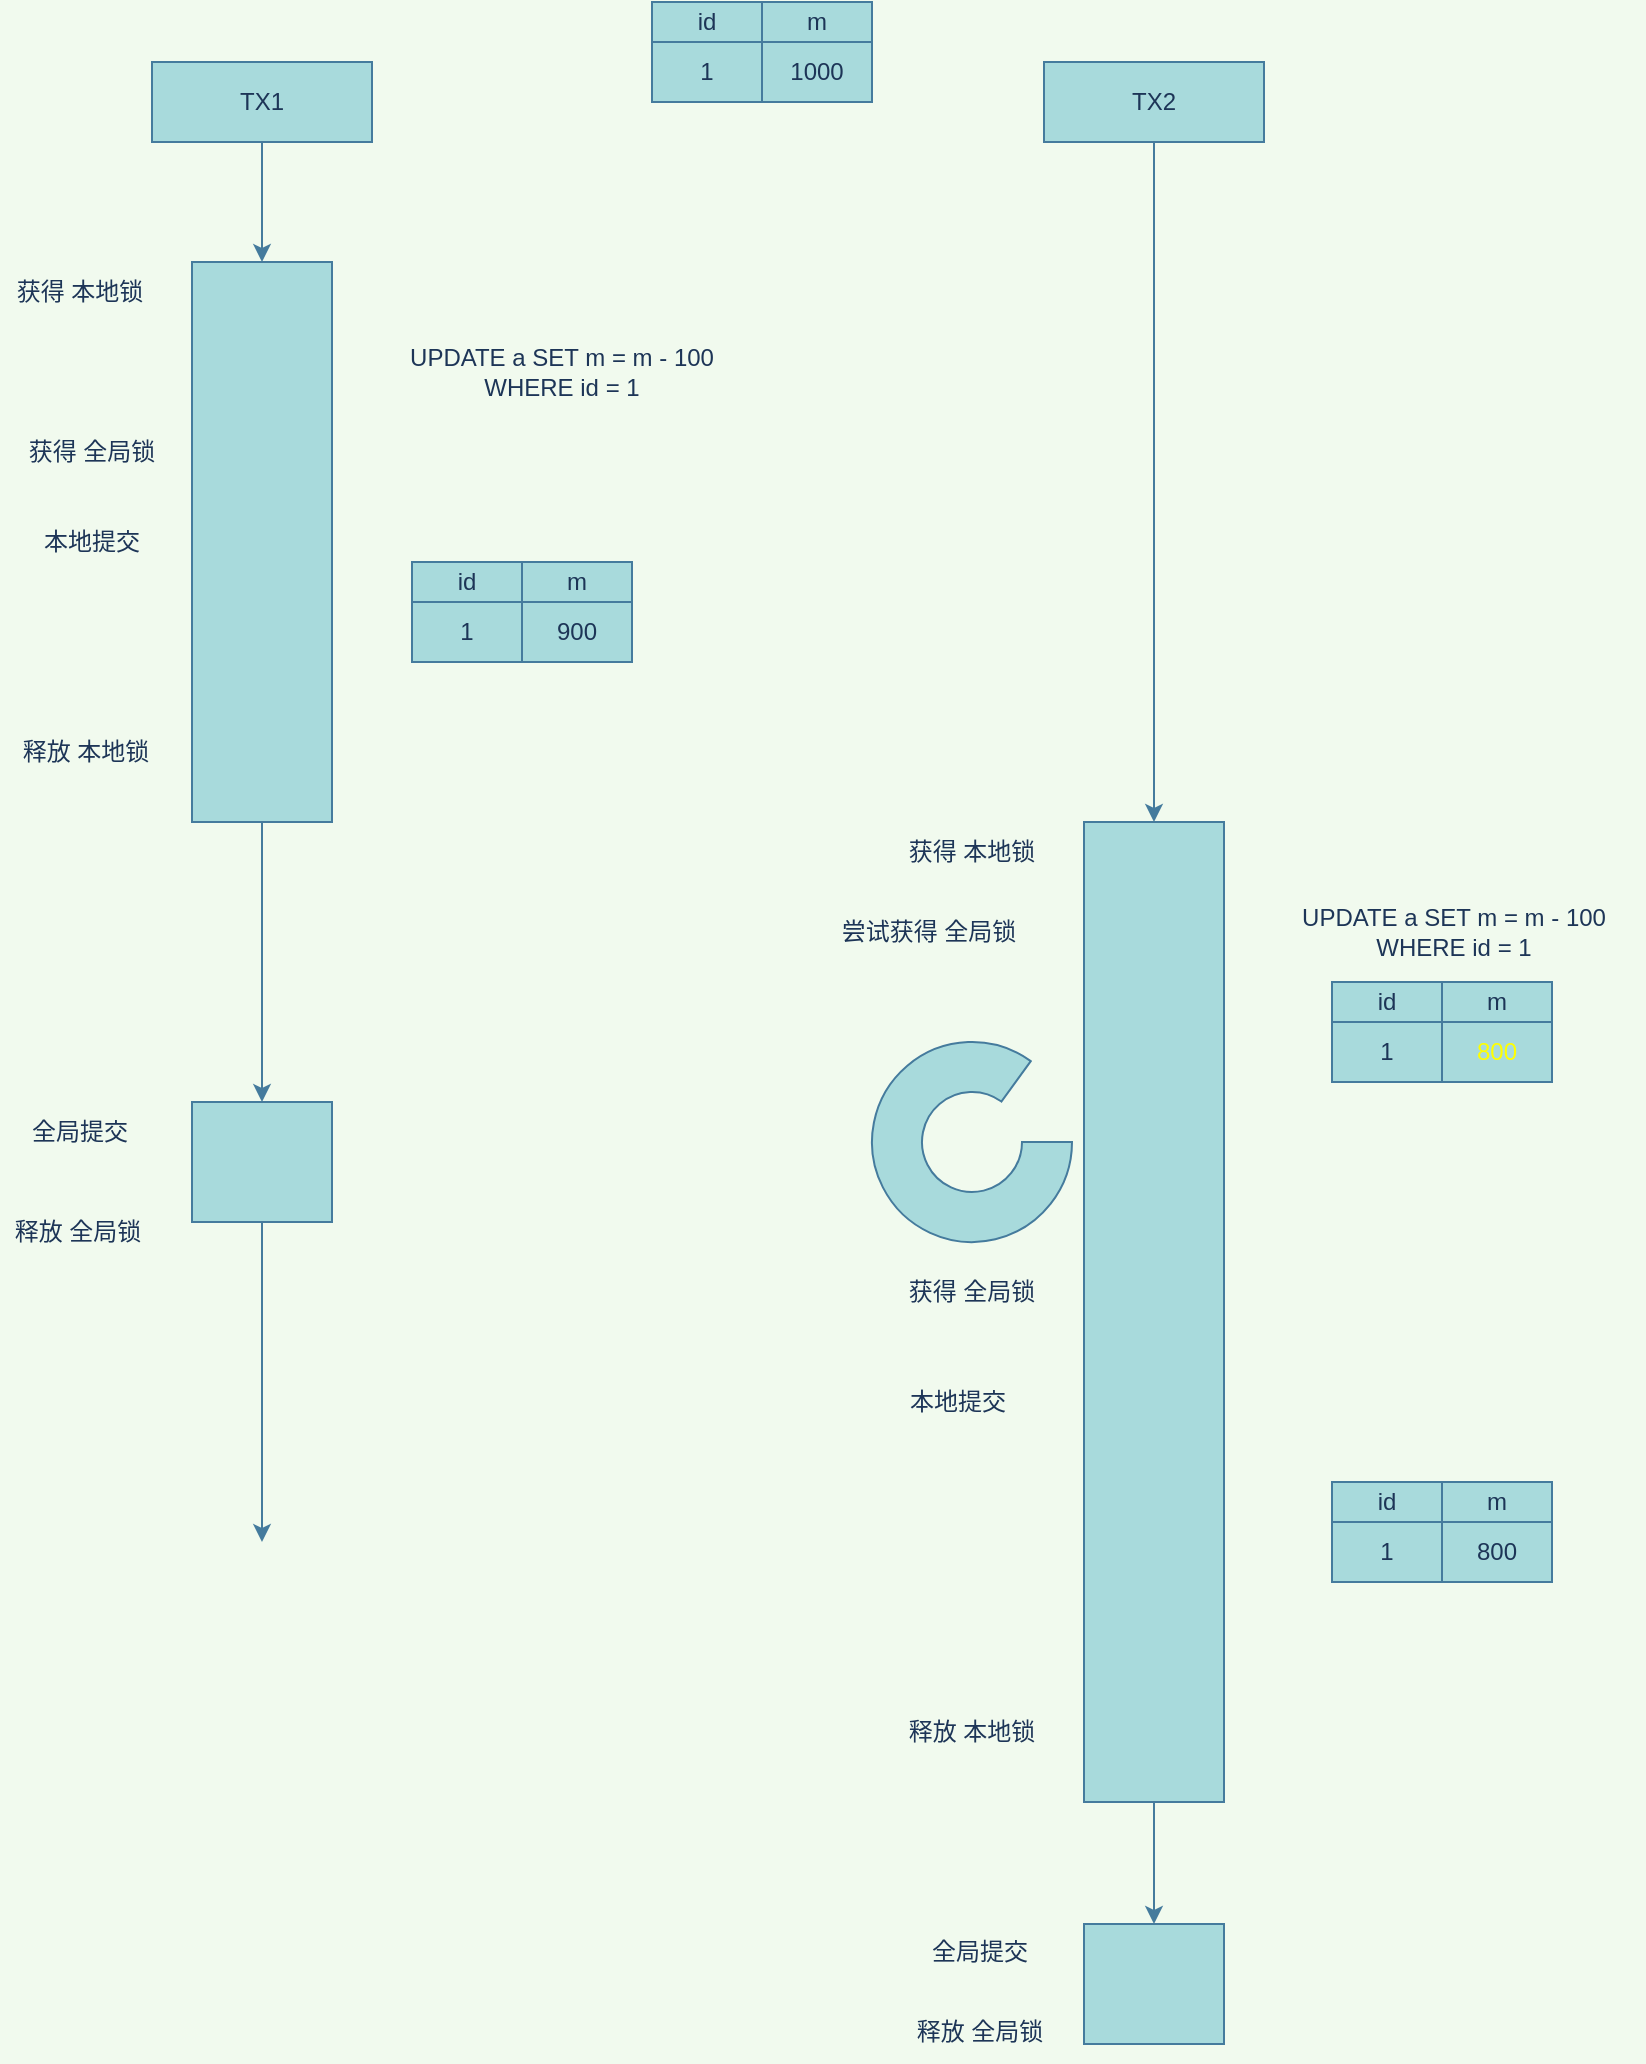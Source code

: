 <mxfile version="14.1.2" type="github" pages="2">
  <diagram name="commit" id="0783ab3e-0a74-02c8-0abd-f7b4e66b4bec">
    <mxGraphModel dx="782" dy="444" grid="1" gridSize="10" guides="1" tooltips="1" connect="1" arrows="1" fold="1" page="1" pageScale="1" pageWidth="850" pageHeight="1100" background="#F1FAEE" math="0" shadow="0">
      <root>
        <mxCell id="0" />
        <mxCell id="1" parent="0" />
        <mxCell id="d80aJWsLgKcLqTouYtsv-48" style="edgeStyle=orthogonalEdgeStyle;curved=0;rounded=1;sketch=0;orthogonalLoop=1;jettySize=auto;html=1;strokeColor=#457B9D;fillColor=#A8DADC;fontColor=#1D3557;" edge="1" parent="1" source="d80aJWsLgKcLqTouYtsv-1" target="d80aJWsLgKcLqTouYtsv-3">
          <mxGeometry relative="1" as="geometry" />
        </mxCell>
        <mxCell id="d80aJWsLgKcLqTouYtsv-1" value="TX1" style="rounded=0;whiteSpace=wrap;html=1;strokeColor=#457B9D;fillColor=#A8DADC;fontColor=#1D3557;" vertex="1" parent="1">
          <mxGeometry x="90" y="30" width="110" height="40" as="geometry" />
        </mxCell>
        <mxCell id="d80aJWsLgKcLqTouYtsv-46" style="edgeStyle=orthogonalEdgeStyle;curved=0;rounded=1;sketch=0;orthogonalLoop=1;jettySize=auto;html=1;strokeColor=#457B9D;fillColor=#A8DADC;fontColor=#1D3557;" edge="1" parent="1" source="d80aJWsLgKcLqTouYtsv-3" target="d80aJWsLgKcLqTouYtsv-40">
          <mxGeometry relative="1" as="geometry" />
        </mxCell>
        <mxCell id="d80aJWsLgKcLqTouYtsv-3" value="" style="rounded=0;whiteSpace=wrap;html=1;strokeColor=#457B9D;fillColor=#A8DADC;fontColor=#1D3557;" vertex="1" parent="1">
          <mxGeometry x="110" y="130" width="70" height="280" as="geometry" />
        </mxCell>
        <mxCell id="d80aJWsLgKcLqTouYtsv-5" value="获得 本地锁" style="text;html=1;align=center;verticalAlign=middle;whiteSpace=wrap;rounded=0;fontColor=#1D3557;" vertex="1" parent="1">
          <mxGeometry x="14" y="130" width="80" height="30" as="geometry" />
        </mxCell>
        <mxCell id="d80aJWsLgKcLqTouYtsv-7" value="UPDATE a SET m = m - 100&lt;br&gt;WHERE id = 1" style="text;html=1;strokeColor=none;fillColor=none;align=center;verticalAlign=middle;whiteSpace=wrap;rounded=0;fontColor=#1D3557;" vertex="1" parent="1">
          <mxGeometry x="200" y="170" width="190" height="30" as="geometry" />
        </mxCell>
        <mxCell id="d80aJWsLgKcLqTouYtsv-12" value="" style="shape=table;html=1;whiteSpace=wrap;startSize=0;container=1;collapsible=0;childLayout=tableLayout;strokeColor=#457B9D;fillColor=#A8DADC;fontColor=#1D3557;" vertex="1" parent="1">
          <mxGeometry x="220" y="280" width="110" height="50" as="geometry" />
        </mxCell>
        <mxCell id="d80aJWsLgKcLqTouYtsv-13" value="" style="shape=partialRectangle;html=1;whiteSpace=wrap;collapsible=0;dropTarget=0;pointerEvents=0;fillColor=none;top=0;left=0;bottom=0;right=0;points=[[0,0.5],[1,0.5]];portConstraint=eastwest;strokeColor=#457B9D;fontColor=#1D3557;" vertex="1" parent="d80aJWsLgKcLqTouYtsv-12">
          <mxGeometry width="110" height="20" as="geometry" />
        </mxCell>
        <mxCell id="d80aJWsLgKcLqTouYtsv-14" value="id" style="shape=partialRectangle;html=1;whiteSpace=wrap;connectable=0;fillColor=none;top=0;left=0;bottom=0;right=0;overflow=hidden;strokeColor=#457B9D;fontColor=#1D3557;" vertex="1" parent="d80aJWsLgKcLqTouYtsv-13">
          <mxGeometry width="55" height="20" as="geometry" />
        </mxCell>
        <mxCell id="d80aJWsLgKcLqTouYtsv-15" value="m" style="shape=partialRectangle;html=1;whiteSpace=wrap;connectable=0;fillColor=none;top=0;left=0;bottom=0;right=0;overflow=hidden;strokeColor=#457B9D;fontColor=#1D3557;" vertex="1" parent="d80aJWsLgKcLqTouYtsv-13">
          <mxGeometry x="55" width="55" height="20" as="geometry" />
        </mxCell>
        <mxCell id="d80aJWsLgKcLqTouYtsv-25" value="" style="shape=partialRectangle;html=1;whiteSpace=wrap;collapsible=0;dropTarget=0;pointerEvents=0;fillColor=none;top=0;left=0;bottom=0;right=0;points=[[0,0.5],[1,0.5]];portConstraint=eastwest;strokeColor=#457B9D;fontColor=#1D3557;" vertex="1" parent="d80aJWsLgKcLqTouYtsv-12">
          <mxGeometry y="20" width="110" height="30" as="geometry" />
        </mxCell>
        <mxCell id="d80aJWsLgKcLqTouYtsv-26" value="1" style="shape=partialRectangle;html=1;whiteSpace=wrap;connectable=0;fillColor=none;top=0;left=0;bottom=0;right=0;overflow=hidden;strokeColor=#457B9D;fontColor=#1D3557;" vertex="1" parent="d80aJWsLgKcLqTouYtsv-25">
          <mxGeometry width="55" height="30" as="geometry" />
        </mxCell>
        <mxCell id="d80aJWsLgKcLqTouYtsv-27" value="900" style="shape=partialRectangle;html=1;whiteSpace=wrap;connectable=0;fillColor=none;top=0;left=0;bottom=0;right=0;overflow=hidden;strokeColor=#457B9D;fontColor=#1D3557;" vertex="1" parent="d80aJWsLgKcLqTouYtsv-25">
          <mxGeometry x="55" width="55" height="30" as="geometry" />
        </mxCell>
        <mxCell id="d80aJWsLgKcLqTouYtsv-35" value="获得 全局锁" style="text;html=1;strokeColor=none;fillColor=none;align=center;verticalAlign=middle;whiteSpace=wrap;rounded=0;sketch=0;fontColor=#1D3557;" vertex="1" parent="1">
          <mxGeometry x="23" y="210" width="74" height="30" as="geometry" />
        </mxCell>
        <mxCell id="d80aJWsLgKcLqTouYtsv-36" value="本地提交" style="text;html=1;strokeColor=none;fillColor=none;align=center;verticalAlign=middle;whiteSpace=wrap;rounded=0;sketch=0;fontColor=#1D3557;" vertex="1" parent="1">
          <mxGeometry x="30" y="260" width="60" height="20" as="geometry" />
        </mxCell>
        <mxCell id="d80aJWsLgKcLqTouYtsv-38" value="释放 本地锁" style="text;html=1;strokeColor=none;fillColor=none;align=center;verticalAlign=middle;whiteSpace=wrap;rounded=0;sketch=0;fontColor=#1D3557;" vertex="1" parent="1">
          <mxGeometry x="20" y="360" width="74" height="30" as="geometry" />
        </mxCell>
        <mxCell id="d80aJWsLgKcLqTouYtsv-47" style="edgeStyle=orthogonalEdgeStyle;curved=0;rounded=1;sketch=0;orthogonalLoop=1;jettySize=auto;html=1;strokeColor=#457B9D;fillColor=#A8DADC;fontColor=#1D3557;" edge="1" parent="1" source="d80aJWsLgKcLqTouYtsv-40">
          <mxGeometry relative="1" as="geometry">
            <mxPoint x="145" y="770" as="targetPoint" />
          </mxGeometry>
        </mxCell>
        <mxCell id="d80aJWsLgKcLqTouYtsv-40" value="" style="rounded=0;whiteSpace=wrap;html=1;sketch=0;strokeColor=#457B9D;fillColor=#A8DADC;fontColor=#1D3557;" vertex="1" parent="1">
          <mxGeometry x="110" y="550" width="70" height="60" as="geometry" />
        </mxCell>
        <mxCell id="d80aJWsLgKcLqTouYtsv-43" value="全局提交" style="text;html=1;strokeColor=none;fillColor=none;align=center;verticalAlign=middle;whiteSpace=wrap;rounded=0;sketch=0;fontColor=#1D3557;" vertex="1" parent="1">
          <mxGeometry x="17" y="550" width="74" height="30" as="geometry" />
        </mxCell>
        <mxCell id="d80aJWsLgKcLqTouYtsv-44" value="释放 全局锁" style="text;html=1;strokeColor=none;fillColor=none;align=center;verticalAlign=middle;whiteSpace=wrap;rounded=0;sketch=0;fontColor=#1D3557;" vertex="1" parent="1">
          <mxGeometry x="16" y="600" width="74" height="30" as="geometry" />
        </mxCell>
        <mxCell id="d80aJWsLgKcLqTouYtsv-49" style="edgeStyle=orthogonalEdgeStyle;curved=0;rounded=1;sketch=0;orthogonalLoop=1;jettySize=auto;html=1;strokeColor=#457B9D;fillColor=#A8DADC;fontColor=#1D3557;" edge="1" parent="1" source="d80aJWsLgKcLqTouYtsv-50" target="d80aJWsLgKcLqTouYtsv-52">
          <mxGeometry relative="1" as="geometry" />
        </mxCell>
        <mxCell id="d80aJWsLgKcLqTouYtsv-50" value="TX2" style="rounded=0;whiteSpace=wrap;html=1;strokeColor=#457B9D;fillColor=#A8DADC;fontColor=#1D3557;" vertex="1" parent="1">
          <mxGeometry x="536" y="30" width="110" height="40" as="geometry" />
        </mxCell>
        <mxCell id="d80aJWsLgKcLqTouYtsv-51" style="edgeStyle=orthogonalEdgeStyle;curved=0;rounded=1;sketch=0;orthogonalLoop=1;jettySize=auto;html=1;strokeColor=#457B9D;fillColor=#A8DADC;fontColor=#1D3557;" edge="1" parent="1" source="d80aJWsLgKcLqTouYtsv-52" target="d80aJWsLgKcLqTouYtsv-66">
          <mxGeometry relative="1" as="geometry" />
        </mxCell>
        <mxCell id="d80aJWsLgKcLqTouYtsv-52" value="" style="rounded=0;whiteSpace=wrap;html=1;strokeColor=#457B9D;fillColor=#A8DADC;fontColor=#1D3557;" vertex="1" parent="1">
          <mxGeometry x="556" y="410" width="70" height="490" as="geometry" />
        </mxCell>
        <mxCell id="d80aJWsLgKcLqTouYtsv-53" value="获得 本地锁" style="text;html=1;align=center;verticalAlign=middle;whiteSpace=wrap;rounded=0;fontColor=#1D3557;" vertex="1" parent="1">
          <mxGeometry x="460" y="410" width="80" height="30" as="geometry" />
        </mxCell>
        <mxCell id="d80aJWsLgKcLqTouYtsv-54" value="UPDATE a SET m = m - 100&lt;br&gt;WHERE id = 1" style="text;html=1;strokeColor=none;fillColor=none;align=center;verticalAlign=middle;whiteSpace=wrap;rounded=0;fontColor=#1D3557;" vertex="1" parent="1">
          <mxGeometry x="646" y="450" width="190" height="30" as="geometry" />
        </mxCell>
        <mxCell id="d80aJWsLgKcLqTouYtsv-55" value="" style="shape=table;html=1;whiteSpace=wrap;startSize=0;container=1;collapsible=0;childLayout=tableLayout;strokeColor=#457B9D;fillColor=#A8DADC;fontColor=#1D3557;" vertex="1" parent="1">
          <mxGeometry x="680" y="740" width="110" height="50" as="geometry" />
        </mxCell>
        <mxCell id="d80aJWsLgKcLqTouYtsv-56" value="" style="shape=partialRectangle;html=1;whiteSpace=wrap;collapsible=0;dropTarget=0;pointerEvents=0;fillColor=none;top=0;left=0;bottom=0;right=0;points=[[0,0.5],[1,0.5]];portConstraint=eastwest;strokeColor=#457B9D;fontColor=#1D3557;" vertex="1" parent="d80aJWsLgKcLqTouYtsv-55">
          <mxGeometry width="110" height="20" as="geometry" />
        </mxCell>
        <mxCell id="d80aJWsLgKcLqTouYtsv-57" value="id" style="shape=partialRectangle;html=1;whiteSpace=wrap;connectable=0;fillColor=none;top=0;left=0;bottom=0;right=0;overflow=hidden;strokeColor=#457B9D;fontColor=#1D3557;" vertex="1" parent="d80aJWsLgKcLqTouYtsv-56">
          <mxGeometry width="55" height="20" as="geometry" />
        </mxCell>
        <mxCell id="d80aJWsLgKcLqTouYtsv-58" value="m" style="shape=partialRectangle;html=1;whiteSpace=wrap;connectable=0;fillColor=none;top=0;left=0;bottom=0;right=0;overflow=hidden;strokeColor=#457B9D;fontColor=#1D3557;" vertex="1" parent="d80aJWsLgKcLqTouYtsv-56">
          <mxGeometry x="55" width="55" height="20" as="geometry" />
        </mxCell>
        <mxCell id="d80aJWsLgKcLqTouYtsv-59" value="" style="shape=partialRectangle;html=1;whiteSpace=wrap;collapsible=0;dropTarget=0;pointerEvents=0;fillColor=none;top=0;left=0;bottom=0;right=0;points=[[0,0.5],[1,0.5]];portConstraint=eastwest;strokeColor=#457B9D;fontColor=#1D3557;" vertex="1" parent="d80aJWsLgKcLqTouYtsv-55">
          <mxGeometry y="20" width="110" height="30" as="geometry" />
        </mxCell>
        <mxCell id="d80aJWsLgKcLqTouYtsv-60" value="1" style="shape=partialRectangle;html=1;whiteSpace=wrap;connectable=0;fillColor=none;top=0;left=0;bottom=0;right=0;overflow=hidden;strokeColor=#457B9D;fontColor=#1D3557;" vertex="1" parent="d80aJWsLgKcLqTouYtsv-59">
          <mxGeometry width="55" height="30" as="geometry" />
        </mxCell>
        <mxCell id="d80aJWsLgKcLqTouYtsv-61" value="800" style="shape=partialRectangle;html=1;whiteSpace=wrap;connectable=0;fillColor=none;top=0;left=0;bottom=0;right=0;overflow=hidden;strokeColor=#457B9D;fontColor=#1D3557;" vertex="1" parent="d80aJWsLgKcLqTouYtsv-59">
          <mxGeometry x="55" width="55" height="30" as="geometry" />
        </mxCell>
        <mxCell id="d80aJWsLgKcLqTouYtsv-62" value="获得 全局锁" style="text;html=1;strokeColor=none;fillColor=none;align=center;verticalAlign=middle;whiteSpace=wrap;rounded=0;sketch=0;fontColor=#1D3557;" vertex="1" parent="1">
          <mxGeometry x="463" y="630" width="74" height="30" as="geometry" />
        </mxCell>
        <mxCell id="d80aJWsLgKcLqTouYtsv-63" value="本地提交" style="text;html=1;strokeColor=none;fillColor=none;align=center;verticalAlign=middle;whiteSpace=wrap;rounded=0;sketch=0;fontColor=#1D3557;" vertex="1" parent="1">
          <mxGeometry x="463" y="690" width="60" height="20" as="geometry" />
        </mxCell>
        <mxCell id="d80aJWsLgKcLqTouYtsv-64" value="释放 本地锁" style="text;html=1;strokeColor=none;fillColor=none;align=center;verticalAlign=middle;whiteSpace=wrap;rounded=0;sketch=0;fontColor=#1D3557;" vertex="1" parent="1">
          <mxGeometry x="463" y="850" width="74" height="30" as="geometry" />
        </mxCell>
        <mxCell id="d80aJWsLgKcLqTouYtsv-66" value="" style="rounded=0;whiteSpace=wrap;html=1;sketch=0;strokeColor=#457B9D;fillColor=#A8DADC;fontColor=#1D3557;" vertex="1" parent="1">
          <mxGeometry x="556" y="961" width="70" height="60" as="geometry" />
        </mxCell>
        <mxCell id="d80aJWsLgKcLqTouYtsv-67" value="全局提交" style="text;html=1;strokeColor=none;fillColor=none;align=center;verticalAlign=middle;whiteSpace=wrap;rounded=0;sketch=0;fontColor=#1D3557;" vertex="1" parent="1">
          <mxGeometry x="467" y="960" width="74" height="30" as="geometry" />
        </mxCell>
        <mxCell id="d80aJWsLgKcLqTouYtsv-68" value="释放 全局锁" style="text;html=1;strokeColor=none;fillColor=none;align=center;verticalAlign=middle;whiteSpace=wrap;rounded=0;sketch=0;fontColor=#1D3557;" vertex="1" parent="1">
          <mxGeometry x="467" y="1000" width="74" height="30" as="geometry" />
        </mxCell>
        <mxCell id="d80aJWsLgKcLqTouYtsv-69" value="" style="shape=table;html=1;whiteSpace=wrap;startSize=0;container=1;collapsible=0;childLayout=tableLayout;strokeColor=#457B9D;fillColor=#A8DADC;fontColor=#1D3557;" vertex="1" parent="1">
          <mxGeometry x="340" width="110" height="50" as="geometry" />
        </mxCell>
        <mxCell id="d80aJWsLgKcLqTouYtsv-70" value="" style="shape=partialRectangle;html=1;whiteSpace=wrap;collapsible=0;dropTarget=0;pointerEvents=0;fillColor=none;top=0;left=0;bottom=0;right=0;points=[[0,0.5],[1,0.5]];portConstraint=eastwest;strokeColor=#457B9D;fontColor=#1D3557;" vertex="1" parent="d80aJWsLgKcLqTouYtsv-69">
          <mxGeometry width="110" height="20" as="geometry" />
        </mxCell>
        <mxCell id="d80aJWsLgKcLqTouYtsv-71" value="id" style="shape=partialRectangle;html=1;whiteSpace=wrap;connectable=0;fillColor=none;top=0;left=0;bottom=0;right=0;overflow=hidden;strokeColor=#457B9D;fontColor=#1D3557;" vertex="1" parent="d80aJWsLgKcLqTouYtsv-70">
          <mxGeometry width="55" height="20" as="geometry" />
        </mxCell>
        <mxCell id="d80aJWsLgKcLqTouYtsv-72" value="m" style="shape=partialRectangle;html=1;whiteSpace=wrap;connectable=0;fillColor=none;top=0;left=0;bottom=0;right=0;overflow=hidden;strokeColor=#457B9D;fontColor=#1D3557;" vertex="1" parent="d80aJWsLgKcLqTouYtsv-70">
          <mxGeometry x="55" width="55" height="20" as="geometry" />
        </mxCell>
        <mxCell id="d80aJWsLgKcLqTouYtsv-73" value="" style="shape=partialRectangle;html=1;whiteSpace=wrap;collapsible=0;dropTarget=0;pointerEvents=0;fillColor=none;top=0;left=0;bottom=0;right=0;points=[[0,0.5],[1,0.5]];portConstraint=eastwest;strokeColor=#457B9D;fontColor=#1D3557;" vertex="1" parent="d80aJWsLgKcLqTouYtsv-69">
          <mxGeometry y="20" width="110" height="30" as="geometry" />
        </mxCell>
        <mxCell id="d80aJWsLgKcLqTouYtsv-74" value="1" style="shape=partialRectangle;html=1;whiteSpace=wrap;connectable=0;fillColor=none;top=0;left=0;bottom=0;right=0;overflow=hidden;strokeColor=#457B9D;fontColor=#1D3557;" vertex="1" parent="d80aJWsLgKcLqTouYtsv-73">
          <mxGeometry width="55" height="30" as="geometry" />
        </mxCell>
        <mxCell id="d80aJWsLgKcLqTouYtsv-75" value="1000" style="shape=partialRectangle;html=1;whiteSpace=wrap;connectable=0;fillColor=none;top=0;left=0;bottom=0;right=0;overflow=hidden;strokeColor=#457B9D;fontColor=#1D3557;" vertex="1" parent="d80aJWsLgKcLqTouYtsv-73">
          <mxGeometry x="55" width="55" height="30" as="geometry" />
        </mxCell>
        <mxCell id="d80aJWsLgKcLqTouYtsv-79" value="" style="verticalLabelPosition=bottom;verticalAlign=top;html=1;shape=mxgraph.basic.partConcEllipse;startAngle=0.25;endAngle=0.1;arcWidth=0.5;rounded=0;sketch=0;strokeColor=#457B9D;fillColor=#A8DADC;fontColor=#1D3557;" vertex="1" parent="1">
          <mxGeometry x="450" y="520" width="100" height="100" as="geometry" />
        </mxCell>
        <mxCell id="d80aJWsLgKcLqTouYtsv-80" value="尝试获得 全局锁" style="text;html=1;strokeColor=none;fillColor=none;align=center;verticalAlign=middle;whiteSpace=wrap;rounded=0;sketch=0;fontColor=#1D3557;" vertex="1" parent="1">
          <mxGeometry x="417" y="455" width="123" height="20" as="geometry" />
        </mxCell>
        <mxCell id="d80aJWsLgKcLqTouYtsv-82" value="" style="shape=table;html=1;whiteSpace=wrap;startSize=0;container=1;collapsible=0;childLayout=tableLayout;strokeColor=#457B9D;fillColor=#A8DADC;fontColor=#1D3557;" vertex="1" parent="1">
          <mxGeometry x="680" y="490" width="110" height="50" as="geometry" />
        </mxCell>
        <mxCell id="d80aJWsLgKcLqTouYtsv-83" value="" style="shape=partialRectangle;html=1;whiteSpace=wrap;collapsible=0;dropTarget=0;pointerEvents=0;fillColor=none;top=0;left=0;bottom=0;right=0;points=[[0,0.5],[1,0.5]];portConstraint=eastwest;strokeColor=#457B9D;fontColor=#1D3557;" vertex="1" parent="d80aJWsLgKcLqTouYtsv-82">
          <mxGeometry width="110" height="20" as="geometry" />
        </mxCell>
        <mxCell id="d80aJWsLgKcLqTouYtsv-84" value="id" style="shape=partialRectangle;html=1;whiteSpace=wrap;connectable=0;fillColor=none;top=0;left=0;bottom=0;right=0;overflow=hidden;strokeColor=#457B9D;fontColor=#1D3557;" vertex="1" parent="d80aJWsLgKcLqTouYtsv-83">
          <mxGeometry width="55" height="20" as="geometry" />
        </mxCell>
        <mxCell id="d80aJWsLgKcLqTouYtsv-85" value="m" style="shape=partialRectangle;html=1;whiteSpace=wrap;connectable=0;fillColor=none;top=0;left=0;bottom=0;right=0;overflow=hidden;strokeColor=#457B9D;fontColor=#1D3557;" vertex="1" parent="d80aJWsLgKcLqTouYtsv-83">
          <mxGeometry x="55" width="55" height="20" as="geometry" />
        </mxCell>
        <mxCell id="d80aJWsLgKcLqTouYtsv-86" value="" style="shape=partialRectangle;html=1;whiteSpace=wrap;collapsible=0;dropTarget=0;pointerEvents=0;fillColor=none;top=0;left=0;bottom=0;right=0;points=[[0,0.5],[1,0.5]];portConstraint=eastwest;strokeColor=#457B9D;fontColor=#1D3557;" vertex="1" parent="d80aJWsLgKcLqTouYtsv-82">
          <mxGeometry y="20" width="110" height="30" as="geometry" />
        </mxCell>
        <mxCell id="d80aJWsLgKcLqTouYtsv-87" value="1" style="shape=partialRectangle;html=1;whiteSpace=wrap;connectable=0;fillColor=none;top=0;left=0;bottom=0;right=0;overflow=hidden;strokeColor=#457B9D;fontColor=#1D3557;" vertex="1" parent="d80aJWsLgKcLqTouYtsv-86">
          <mxGeometry width="55" height="30" as="geometry" />
        </mxCell>
        <mxCell id="d80aJWsLgKcLqTouYtsv-88" value="&lt;font color=&quot;#ffff00&quot;&gt;800&lt;/font&gt;" style="shape=partialRectangle;html=1;whiteSpace=wrap;connectable=0;fillColor=none;top=0;left=0;bottom=0;right=0;overflow=hidden;strokeColor=#457B9D;fontColor=#1D3557;" vertex="1" parent="d80aJWsLgKcLqTouYtsv-86">
          <mxGeometry x="55" width="55" height="30" as="geometry" />
        </mxCell>
      </root>
    </mxGraphModel>
  </diagram>
  <diagram id="9FPhu9gmTGINPvm7r6Ce" name="rollback">
    <mxGraphModel dx="782" dy="444" grid="1" gridSize="10" guides="1" tooltips="1" connect="1" arrows="1" fold="1" page="1" pageScale="1" pageWidth="827" pageHeight="1169" background="#F1FAEE" math="0" shadow="0">
      <root>
        <mxCell id="bCaOriFwhjmquvBSGvFn-0" />
        <mxCell id="bCaOriFwhjmquvBSGvFn-1" parent="bCaOriFwhjmquvBSGvFn-0" />
        <mxCell id="baPdYm3olynFZehABaBt-0" style="edgeStyle=orthogonalEdgeStyle;curved=0;rounded=1;sketch=0;orthogonalLoop=1;jettySize=auto;html=1;strokeColor=#457B9D;fillColor=#A8DADC;fontColor=#1D3557;labelBackgroundColor=#F1FAEE;" edge="1" parent="bCaOriFwhjmquvBSGvFn-1" source="baPdYm3olynFZehABaBt-1" target="baPdYm3olynFZehABaBt-3">
          <mxGeometry relative="1" as="geometry" />
        </mxCell>
        <mxCell id="baPdYm3olynFZehABaBt-1" value="TX1" style="rounded=0;whiteSpace=wrap;html=1;strokeColor=#457B9D;fillColor=#A8DADC;fontColor=#1D3557;" vertex="1" parent="bCaOriFwhjmquvBSGvFn-1">
          <mxGeometry x="90" y="30" width="110" height="40" as="geometry" />
        </mxCell>
        <mxCell id="baPdYm3olynFZehABaBt-2" style="edgeStyle=orthogonalEdgeStyle;curved=0;rounded=1;sketch=0;orthogonalLoop=1;jettySize=auto;html=1;strokeColor=#457B9D;fillColor=#A8DADC;fontColor=#1D3557;labelBackgroundColor=#F1FAEE;" edge="1" parent="bCaOriFwhjmquvBSGvFn-1" source="baPdYm3olynFZehABaBt-3" target="baPdYm3olynFZehABaBt-17">
          <mxGeometry relative="1" as="geometry" />
        </mxCell>
        <mxCell id="baPdYm3olynFZehABaBt-3" value="" style="rounded=0;whiteSpace=wrap;html=1;strokeColor=#457B9D;fillColor=#A8DADC;fontColor=#1D3557;" vertex="1" parent="bCaOriFwhjmquvBSGvFn-1">
          <mxGeometry x="110" y="130" width="70" height="280" as="geometry" />
        </mxCell>
        <mxCell id="baPdYm3olynFZehABaBt-4" value="获得 本地锁" style="text;html=1;align=center;verticalAlign=middle;whiteSpace=wrap;rounded=0;fontColor=#1D3557;" vertex="1" parent="bCaOriFwhjmquvBSGvFn-1">
          <mxGeometry x="14" y="130" width="80" height="30" as="geometry" />
        </mxCell>
        <mxCell id="baPdYm3olynFZehABaBt-5" value="UPDATE a SET m = m - 100&lt;br&gt;WHERE id = 1" style="text;html=1;strokeColor=none;fillColor=none;align=center;verticalAlign=middle;whiteSpace=wrap;rounded=0;fontColor=#1D3557;" vertex="1" parent="bCaOriFwhjmquvBSGvFn-1">
          <mxGeometry x="200" y="170" width="190" height="30" as="geometry" />
        </mxCell>
        <mxCell id="baPdYm3olynFZehABaBt-6" value="" style="shape=table;html=1;whiteSpace=wrap;startSize=0;container=1;collapsible=0;childLayout=tableLayout;strokeColor=#457B9D;fillColor=#A8DADC;fontColor=#1D3557;" vertex="1" parent="bCaOriFwhjmquvBSGvFn-1">
          <mxGeometry x="220" y="280" width="110" height="50" as="geometry" />
        </mxCell>
        <mxCell id="baPdYm3olynFZehABaBt-7" value="" style="shape=partialRectangle;html=1;whiteSpace=wrap;collapsible=0;dropTarget=0;pointerEvents=0;fillColor=none;top=0;left=0;bottom=0;right=0;points=[[0,0.5],[1,0.5]];portConstraint=eastwest;strokeColor=#457B9D;fontColor=#1D3557;" vertex="1" parent="baPdYm3olynFZehABaBt-6">
          <mxGeometry width="110" height="20" as="geometry" />
        </mxCell>
        <mxCell id="baPdYm3olynFZehABaBt-8" value="id" style="shape=partialRectangle;html=1;whiteSpace=wrap;connectable=0;fillColor=none;top=0;left=0;bottom=0;right=0;overflow=hidden;strokeColor=#457B9D;fontColor=#1D3557;" vertex="1" parent="baPdYm3olynFZehABaBt-7">
          <mxGeometry width="55" height="20" as="geometry" />
        </mxCell>
        <mxCell id="baPdYm3olynFZehABaBt-9" value="m" style="shape=partialRectangle;html=1;whiteSpace=wrap;connectable=0;fillColor=none;top=0;left=0;bottom=0;right=0;overflow=hidden;strokeColor=#457B9D;fontColor=#1D3557;" vertex="1" parent="baPdYm3olynFZehABaBt-7">
          <mxGeometry x="55" width="55" height="20" as="geometry" />
        </mxCell>
        <mxCell id="baPdYm3olynFZehABaBt-10" value="" style="shape=partialRectangle;html=1;whiteSpace=wrap;collapsible=0;dropTarget=0;pointerEvents=0;fillColor=none;top=0;left=0;bottom=0;right=0;points=[[0,0.5],[1,0.5]];portConstraint=eastwest;strokeColor=#457B9D;fontColor=#1D3557;" vertex="1" parent="baPdYm3olynFZehABaBt-6">
          <mxGeometry y="20" width="110" height="30" as="geometry" />
        </mxCell>
        <mxCell id="baPdYm3olynFZehABaBt-11" value="1" style="shape=partialRectangle;html=1;whiteSpace=wrap;connectable=0;fillColor=none;top=0;left=0;bottom=0;right=0;overflow=hidden;strokeColor=#457B9D;fontColor=#1D3557;" vertex="1" parent="baPdYm3olynFZehABaBt-10">
          <mxGeometry width="55" height="30" as="geometry" />
        </mxCell>
        <mxCell id="baPdYm3olynFZehABaBt-12" value="900" style="shape=partialRectangle;html=1;whiteSpace=wrap;connectable=0;fillColor=none;top=0;left=0;bottom=0;right=0;overflow=hidden;strokeColor=#457B9D;fontColor=#1D3557;" vertex="1" parent="baPdYm3olynFZehABaBt-10">
          <mxGeometry x="55" width="55" height="30" as="geometry" />
        </mxCell>
        <mxCell id="baPdYm3olynFZehABaBt-13" value="获得 全局锁" style="text;html=1;strokeColor=none;fillColor=none;align=center;verticalAlign=middle;whiteSpace=wrap;rounded=0;sketch=0;fontColor=#1D3557;" vertex="1" parent="bCaOriFwhjmquvBSGvFn-1">
          <mxGeometry x="23" y="210" width="74" height="30" as="geometry" />
        </mxCell>
        <mxCell id="baPdYm3olynFZehABaBt-14" value="本地提交" style="text;html=1;strokeColor=none;fillColor=none;align=center;verticalAlign=middle;whiteSpace=wrap;rounded=0;sketch=0;fontColor=#1D3557;" vertex="1" parent="bCaOriFwhjmquvBSGvFn-1">
          <mxGeometry x="30" y="260" width="60" height="20" as="geometry" />
        </mxCell>
        <mxCell id="baPdYm3olynFZehABaBt-15" value="释放 本地锁" style="text;html=1;strokeColor=none;fillColor=none;align=center;verticalAlign=middle;whiteSpace=wrap;rounded=0;sketch=0;fontColor=#1D3557;" vertex="1" parent="bCaOriFwhjmquvBSGvFn-1">
          <mxGeometry x="20" y="360" width="74" height="30" as="geometry" />
        </mxCell>
        <mxCell id="baPdYm3olynFZehABaBt-17" value="" style="rounded=0;whiteSpace=wrap;html=1;sketch=0;strokeColor=#457B9D;fillColor=#A8DADC;fontColor=#1D3557;" vertex="1" parent="bCaOriFwhjmquvBSGvFn-1">
          <mxGeometry x="105" y="550" width="80" height="450" as="geometry" />
        </mxCell>
        <mxCell id="baPdYm3olynFZehABaBt-18" value="分支回滚" style="text;html=1;strokeColor=none;fillColor=none;align=center;verticalAlign=middle;whiteSpace=wrap;rounded=0;sketch=0;fontColor=#1D3557;" vertex="1" parent="bCaOriFwhjmquvBSGvFn-1">
          <mxGeometry x="17" y="550" width="74" height="30" as="geometry" />
        </mxCell>
        <mxCell id="baPdYm3olynFZehABaBt-20" style="edgeStyle=orthogonalEdgeStyle;curved=0;rounded=1;sketch=0;orthogonalLoop=1;jettySize=auto;html=1;strokeColor=#457B9D;fillColor=#A8DADC;fontColor=#1D3557;labelBackgroundColor=#F1FAEE;" edge="1" parent="bCaOriFwhjmquvBSGvFn-1" source="baPdYm3olynFZehABaBt-21" target="baPdYm3olynFZehABaBt-23">
          <mxGeometry relative="1" as="geometry" />
        </mxCell>
        <mxCell id="baPdYm3olynFZehABaBt-21" value="TX2" style="rounded=0;whiteSpace=wrap;html=1;strokeColor=#457B9D;fillColor=#A8DADC;fontColor=#1D3557;" vertex="1" parent="bCaOriFwhjmquvBSGvFn-1">
          <mxGeometry x="536" y="30" width="110" height="40" as="geometry" />
        </mxCell>
        <mxCell id="baPdYm3olynFZehABaBt-23" value="" style="rounded=0;whiteSpace=wrap;html=1;strokeColor=#457B9D;fillColor=#A8DADC;fontColor=#1D3557;" vertex="1" parent="bCaOriFwhjmquvBSGvFn-1">
          <mxGeometry x="556" y="410" width="70" height="490" as="geometry" />
        </mxCell>
        <mxCell id="baPdYm3olynFZehABaBt-24" value="获得 本地锁" style="text;html=1;align=center;verticalAlign=middle;whiteSpace=wrap;rounded=0;fontColor=#1D3557;" vertex="1" parent="bCaOriFwhjmquvBSGvFn-1">
          <mxGeometry x="460" y="410" width="80" height="30" as="geometry" />
        </mxCell>
        <mxCell id="baPdYm3olynFZehABaBt-25" value="UPDATE a SET m = m - 100&lt;br&gt;WHERE id = 1" style="text;html=1;strokeColor=none;fillColor=none;align=center;verticalAlign=middle;whiteSpace=wrap;rounded=0;fontColor=#1D3557;" vertex="1" parent="bCaOriFwhjmquvBSGvFn-1">
          <mxGeometry x="646" y="450" width="190" height="30" as="geometry" />
        </mxCell>
        <mxCell id="baPdYm3olynFZehABaBt-26" value="" style="shape=table;html=1;whiteSpace=wrap;startSize=0;container=1;collapsible=0;childLayout=tableLayout;strokeColor=#457B9D;fillColor=#A8DADC;fontColor=#1D3557;" vertex="1" parent="bCaOriFwhjmquvBSGvFn-1">
          <mxGeometry x="680" y="740" width="110" height="50" as="geometry" />
        </mxCell>
        <mxCell id="baPdYm3olynFZehABaBt-27" value="" style="shape=partialRectangle;html=1;whiteSpace=wrap;collapsible=0;dropTarget=0;pointerEvents=0;fillColor=none;top=0;left=0;bottom=0;right=0;points=[[0,0.5],[1,0.5]];portConstraint=eastwest;strokeColor=#457B9D;fontColor=#1D3557;" vertex="1" parent="baPdYm3olynFZehABaBt-26">
          <mxGeometry width="110" height="20" as="geometry" />
        </mxCell>
        <mxCell id="baPdYm3olynFZehABaBt-28" value="id" style="shape=partialRectangle;html=1;whiteSpace=wrap;connectable=0;fillColor=none;top=0;left=0;bottom=0;right=0;overflow=hidden;strokeColor=#457B9D;fontColor=#1D3557;" vertex="1" parent="baPdYm3olynFZehABaBt-27">
          <mxGeometry width="55" height="20" as="geometry" />
        </mxCell>
        <mxCell id="baPdYm3olynFZehABaBt-29" value="m" style="shape=partialRectangle;html=1;whiteSpace=wrap;connectable=0;fillColor=none;top=0;left=0;bottom=0;right=0;overflow=hidden;strokeColor=#457B9D;fontColor=#1D3557;" vertex="1" parent="baPdYm3olynFZehABaBt-27">
          <mxGeometry x="55" width="55" height="20" as="geometry" />
        </mxCell>
        <mxCell id="baPdYm3olynFZehABaBt-30" value="" style="shape=partialRectangle;html=1;whiteSpace=wrap;collapsible=0;dropTarget=0;pointerEvents=0;fillColor=none;top=0;left=0;bottom=0;right=0;points=[[0,0.5],[1,0.5]];portConstraint=eastwest;strokeColor=#457B9D;fontColor=#1D3557;" vertex="1" parent="baPdYm3olynFZehABaBt-26">
          <mxGeometry y="20" width="110" height="30" as="geometry" />
        </mxCell>
        <mxCell id="baPdYm3olynFZehABaBt-31" value="1" style="shape=partialRectangle;html=1;whiteSpace=wrap;connectable=0;fillColor=none;top=0;left=0;bottom=0;right=0;overflow=hidden;strokeColor=#457B9D;fontColor=#1D3557;" vertex="1" parent="baPdYm3olynFZehABaBt-30">
          <mxGeometry width="55" height="30" as="geometry" />
        </mxCell>
        <mxCell id="baPdYm3olynFZehABaBt-32" value="900" style="shape=partialRectangle;html=1;whiteSpace=wrap;connectable=0;fillColor=none;top=0;left=0;bottom=0;right=0;overflow=hidden;strokeColor=#457B9D;fontColor=#1D3557;" vertex="1" parent="baPdYm3olynFZehABaBt-30">
          <mxGeometry x="55" width="55" height="30" as="geometry" />
        </mxCell>
        <mxCell id="baPdYm3olynFZehABaBt-33" value="获得 全局锁" style="text;html=1;strokeColor=none;fillColor=none;align=center;verticalAlign=middle;whiteSpace=wrap;rounded=0;sketch=0;fontColor=#1D3557;" vertex="1" parent="bCaOriFwhjmquvBSGvFn-1">
          <mxGeometry x="463" y="630" width="74" height="30" as="geometry" />
        </mxCell>
        <mxCell id="baPdYm3olynFZehABaBt-34" value="获取全局锁超时" style="text;html=1;strokeColor=none;fillColor=none;align=center;verticalAlign=middle;whiteSpace=wrap;rounded=0;sketch=0;fontColor=#1D3557;" vertex="1" parent="bCaOriFwhjmquvBSGvFn-1">
          <mxGeometry x="423" y="700" width="113" height="20" as="geometry" />
        </mxCell>
        <mxCell id="baPdYm3olynFZehABaBt-35" value="本地回滚 放弃本地锁" style="text;html=1;strokeColor=none;fillColor=none;align=center;verticalAlign=middle;whiteSpace=wrap;rounded=0;sketch=0;fontColor=#1D3557;" vertex="1" parent="bCaOriFwhjmquvBSGvFn-1">
          <mxGeometry x="423" y="730" width="124" height="30" as="geometry" />
        </mxCell>
        <mxCell id="baPdYm3olynFZehABaBt-39" value="" style="shape=table;html=1;whiteSpace=wrap;startSize=0;container=1;collapsible=0;childLayout=tableLayout;strokeColor=#457B9D;fillColor=#A8DADC;fontColor=#1D3557;" vertex="1" parent="bCaOriFwhjmquvBSGvFn-1">
          <mxGeometry x="340" width="110" height="50" as="geometry" />
        </mxCell>
        <mxCell id="baPdYm3olynFZehABaBt-40" value="" style="shape=partialRectangle;html=1;whiteSpace=wrap;collapsible=0;dropTarget=0;pointerEvents=0;fillColor=none;top=0;left=0;bottom=0;right=0;points=[[0,0.5],[1,0.5]];portConstraint=eastwest;strokeColor=#457B9D;fontColor=#1D3557;" vertex="1" parent="baPdYm3olynFZehABaBt-39">
          <mxGeometry width="110" height="20" as="geometry" />
        </mxCell>
        <mxCell id="baPdYm3olynFZehABaBt-41" value="id" style="shape=partialRectangle;html=1;whiteSpace=wrap;connectable=0;fillColor=none;top=0;left=0;bottom=0;right=0;overflow=hidden;strokeColor=#457B9D;fontColor=#1D3557;" vertex="1" parent="baPdYm3olynFZehABaBt-40">
          <mxGeometry width="55" height="20" as="geometry" />
        </mxCell>
        <mxCell id="baPdYm3olynFZehABaBt-42" value="m" style="shape=partialRectangle;html=1;whiteSpace=wrap;connectable=0;fillColor=none;top=0;left=0;bottom=0;right=0;overflow=hidden;strokeColor=#457B9D;fontColor=#1D3557;" vertex="1" parent="baPdYm3olynFZehABaBt-40">
          <mxGeometry x="55" width="55" height="20" as="geometry" />
        </mxCell>
        <mxCell id="baPdYm3olynFZehABaBt-43" value="" style="shape=partialRectangle;html=1;whiteSpace=wrap;collapsible=0;dropTarget=0;pointerEvents=0;fillColor=none;top=0;left=0;bottom=0;right=0;points=[[0,0.5],[1,0.5]];portConstraint=eastwest;strokeColor=#457B9D;fontColor=#1D3557;" vertex="1" parent="baPdYm3olynFZehABaBt-39">
          <mxGeometry y="20" width="110" height="30" as="geometry" />
        </mxCell>
        <mxCell id="baPdYm3olynFZehABaBt-44" value="1" style="shape=partialRectangle;html=1;whiteSpace=wrap;connectable=0;fillColor=none;top=0;left=0;bottom=0;right=0;overflow=hidden;strokeColor=#457B9D;fontColor=#1D3557;" vertex="1" parent="baPdYm3olynFZehABaBt-43">
          <mxGeometry width="55" height="30" as="geometry" />
        </mxCell>
        <mxCell id="baPdYm3olynFZehABaBt-45" value="1000" style="shape=partialRectangle;html=1;whiteSpace=wrap;connectable=0;fillColor=none;top=0;left=0;bottom=0;right=0;overflow=hidden;strokeColor=#457B9D;fontColor=#1D3557;" vertex="1" parent="baPdYm3olynFZehABaBt-43">
          <mxGeometry x="55" width="55" height="30" as="geometry" />
        </mxCell>
        <mxCell id="baPdYm3olynFZehABaBt-46" value="" style="verticalLabelPosition=bottom;verticalAlign=top;html=1;shape=mxgraph.basic.partConcEllipse;startAngle=0.25;endAngle=0.1;arcWidth=0.5;rounded=0;sketch=0;strokeColor=#457B9D;fillColor=#A8DADC;fontColor=#1D3557;" vertex="1" parent="bCaOriFwhjmquvBSGvFn-1">
          <mxGeometry x="450" y="520" width="100" height="100" as="geometry" />
        </mxCell>
        <mxCell id="baPdYm3olynFZehABaBt-47" value="尝试获得 全局锁" style="text;html=1;strokeColor=none;fillColor=none;align=center;verticalAlign=middle;whiteSpace=wrap;rounded=0;sketch=0;fontColor=#1D3557;" vertex="1" parent="bCaOriFwhjmquvBSGvFn-1">
          <mxGeometry x="417" y="455" width="123" height="20" as="geometry" />
        </mxCell>
        <mxCell id="baPdYm3olynFZehABaBt-48" value="" style="shape=table;html=1;whiteSpace=wrap;startSize=0;container=1;collapsible=0;childLayout=tableLayout;strokeColor=#457B9D;fillColor=#A8DADC;fontColor=#1D3557;" vertex="1" parent="bCaOriFwhjmquvBSGvFn-1">
          <mxGeometry x="680" y="490" width="110" height="50" as="geometry" />
        </mxCell>
        <mxCell id="baPdYm3olynFZehABaBt-49" value="" style="shape=partialRectangle;html=1;whiteSpace=wrap;collapsible=0;dropTarget=0;pointerEvents=0;fillColor=none;top=0;left=0;bottom=0;right=0;points=[[0,0.5],[1,0.5]];portConstraint=eastwest;strokeColor=#457B9D;fontColor=#1D3557;" vertex="1" parent="baPdYm3olynFZehABaBt-48">
          <mxGeometry width="110" height="20" as="geometry" />
        </mxCell>
        <mxCell id="baPdYm3olynFZehABaBt-50" value="id" style="shape=partialRectangle;html=1;whiteSpace=wrap;connectable=0;fillColor=none;top=0;left=0;bottom=0;right=0;overflow=hidden;strokeColor=#457B9D;fontColor=#1D3557;" vertex="1" parent="baPdYm3olynFZehABaBt-49">
          <mxGeometry width="55" height="20" as="geometry" />
        </mxCell>
        <mxCell id="baPdYm3olynFZehABaBt-51" value="m" style="shape=partialRectangle;html=1;whiteSpace=wrap;connectable=0;fillColor=none;top=0;left=0;bottom=0;right=0;overflow=hidden;strokeColor=#457B9D;fontColor=#1D3557;" vertex="1" parent="baPdYm3olynFZehABaBt-49">
          <mxGeometry x="55" width="55" height="20" as="geometry" />
        </mxCell>
        <mxCell id="baPdYm3olynFZehABaBt-52" value="" style="shape=partialRectangle;html=1;whiteSpace=wrap;collapsible=0;dropTarget=0;pointerEvents=0;fillColor=none;top=0;left=0;bottom=0;right=0;points=[[0,0.5],[1,0.5]];portConstraint=eastwest;strokeColor=#457B9D;fontColor=#1D3557;" vertex="1" parent="baPdYm3olynFZehABaBt-48">
          <mxGeometry y="20" width="110" height="30" as="geometry" />
        </mxCell>
        <mxCell id="baPdYm3olynFZehABaBt-53" value="1" style="shape=partialRectangle;html=1;whiteSpace=wrap;connectable=0;fillColor=none;top=0;left=0;bottom=0;right=0;overflow=hidden;strokeColor=#457B9D;fontColor=#1D3557;" vertex="1" parent="baPdYm3olynFZehABaBt-52">
          <mxGeometry width="55" height="30" as="geometry" />
        </mxCell>
        <mxCell id="baPdYm3olynFZehABaBt-54" value="&lt;font color=&quot;#ffff00&quot;&gt;800&lt;/font&gt;" style="shape=partialRectangle;html=1;whiteSpace=wrap;connectable=0;fillColor=none;top=0;left=0;bottom=0;right=0;overflow=hidden;strokeColor=#457B9D;fontColor=#1D3557;" vertex="1" parent="baPdYm3olynFZehABaBt-52">
          <mxGeometry x="55" width="55" height="30" as="geometry" />
        </mxCell>
        <mxCell id="Li8O_YFKO_eMLgO7nrLc-0" value="尝试获得 本地锁" style="text;html=1;strokeColor=none;fillColor=none;align=center;verticalAlign=middle;whiteSpace=wrap;rounded=0;sketch=0;fontColor=#1D3557;" vertex="1" parent="bCaOriFwhjmquvBSGvFn-1">
          <mxGeometry x="207" y="565" width="123" height="20" as="geometry" />
        </mxCell>
        <mxCell id="Li8O_YFKO_eMLgO7nrLc-1" value="" style="verticalLabelPosition=bottom;verticalAlign=top;html=1;shape=mxgraph.basic.partConcEllipse;startAngle=0.25;endAngle=0.1;arcWidth=0.5;rounded=0;sketch=0;strokeColor=#457B9D;fillColor=#A8DADC;fontColor=#1D3557;direction=west;flipV=1;flipH=0;" vertex="1" parent="bCaOriFwhjmquvBSGvFn-1">
          <mxGeometry x="211.5" y="620" width="100" height="100" as="geometry" />
        </mxCell>
        <mxCell id="Li8O_YFKO_eMLgO7nrLc-2" value="&lt;div style=&quot;text-align: center&quot;&gt;&lt;span&gt;&lt;font face=&quot;helvetica&quot;&gt;SET m = 100&lt;/font&gt;&lt;/span&gt;&lt;/div&gt;" style="text;whiteSpace=wrap;html=1;fontColor=#1D3557;" vertex="1" parent="bCaOriFwhjmquvBSGvFn-1">
          <mxGeometry x="16.5" y="820" width="87" height="40" as="geometry" />
        </mxCell>
        <mxCell id="Li8O_YFKO_eMLgO7nrLc-3" value="获得 本地锁" style="text;html=1;align=center;verticalAlign=middle;whiteSpace=wrap;rounded=0;fontColor=#1D3557;" vertex="1" parent="bCaOriFwhjmquvBSGvFn-1">
          <mxGeometry x="221.5" y="760" width="80" height="30" as="geometry" />
        </mxCell>
        <mxCell id="Li8O_YFKO_eMLgO7nrLc-4" value="" style="shape=table;html=1;whiteSpace=wrap;startSize=0;container=1;collapsible=0;childLayout=tableLayout;strokeColor=#457B9D;fillColor=#A8DADC;fontColor=#1D3557;" vertex="1" parent="bCaOriFwhjmquvBSGvFn-1">
          <mxGeometry x="221.5" y="860" width="110" height="50" as="geometry" />
        </mxCell>
        <mxCell id="Li8O_YFKO_eMLgO7nrLc-5" value="" style="shape=partialRectangle;html=1;whiteSpace=wrap;collapsible=0;dropTarget=0;pointerEvents=0;fillColor=none;top=0;left=0;bottom=0;right=0;points=[[0,0.5],[1,0.5]];portConstraint=eastwest;strokeColor=#457B9D;fontColor=#1D3557;" vertex="1" parent="Li8O_YFKO_eMLgO7nrLc-4">
          <mxGeometry width="110" height="20" as="geometry" />
        </mxCell>
        <mxCell id="Li8O_YFKO_eMLgO7nrLc-6" value="id" style="shape=partialRectangle;html=1;whiteSpace=wrap;connectable=0;fillColor=none;top=0;left=0;bottom=0;right=0;overflow=hidden;strokeColor=#457B9D;fontColor=#1D3557;" vertex="1" parent="Li8O_YFKO_eMLgO7nrLc-5">
          <mxGeometry width="55" height="20" as="geometry" />
        </mxCell>
        <mxCell id="Li8O_YFKO_eMLgO7nrLc-7" value="m" style="shape=partialRectangle;html=1;whiteSpace=wrap;connectable=0;fillColor=none;top=0;left=0;bottom=0;right=0;overflow=hidden;strokeColor=#457B9D;fontColor=#1D3557;" vertex="1" parent="Li8O_YFKO_eMLgO7nrLc-5">
          <mxGeometry x="55" width="55" height="20" as="geometry" />
        </mxCell>
        <mxCell id="Li8O_YFKO_eMLgO7nrLc-8" value="" style="shape=partialRectangle;html=1;whiteSpace=wrap;collapsible=0;dropTarget=0;pointerEvents=0;fillColor=none;top=0;left=0;bottom=0;right=0;points=[[0,0.5],[1,0.5]];portConstraint=eastwest;strokeColor=#457B9D;fontColor=#1D3557;" vertex="1" parent="Li8O_YFKO_eMLgO7nrLc-4">
          <mxGeometry y="20" width="110" height="30" as="geometry" />
        </mxCell>
        <mxCell id="Li8O_YFKO_eMLgO7nrLc-9" value="1" style="shape=partialRectangle;html=1;whiteSpace=wrap;connectable=0;fillColor=none;top=0;left=0;bottom=0;right=0;overflow=hidden;strokeColor=#457B9D;fontColor=#1D3557;" vertex="1" parent="Li8O_YFKO_eMLgO7nrLc-8">
          <mxGeometry width="55" height="30" as="geometry" />
        </mxCell>
        <mxCell id="Li8O_YFKO_eMLgO7nrLc-10" value="1000" style="shape=partialRectangle;html=1;whiteSpace=wrap;connectable=0;fillColor=none;top=0;left=0;bottom=0;right=0;overflow=hidden;strokeColor=#457B9D;fontColor=#1D3557;" vertex="1" parent="Li8O_YFKO_eMLgO7nrLc-8">
          <mxGeometry x="55" width="55" height="30" as="geometry" />
        </mxCell>
        <mxCell id="Li8O_YFKO_eMLgO7nrLc-11" value="本地提交" style="text;html=1;strokeColor=none;fillColor=none;align=center;verticalAlign=middle;whiteSpace=wrap;rounded=0;sketch=0;fontColor=#1D3557;" vertex="1" parent="bCaOriFwhjmquvBSGvFn-1">
          <mxGeometry x="20" y="910" width="60" height="20" as="geometry" />
        </mxCell>
        <mxCell id="5Vn5aHKJRahP_QeQgNoo-0" value="释放 全局锁" style="text;html=1;strokeColor=none;fillColor=none;align=center;verticalAlign=middle;whiteSpace=wrap;rounded=0;sketch=0;fontColor=#1D3557;" vertex="1" parent="bCaOriFwhjmquvBSGvFn-1">
          <mxGeometry x="20" y="960" width="74" height="30" as="geometry" />
        </mxCell>
      </root>
    </mxGraphModel>
  </diagram>
</mxfile>

